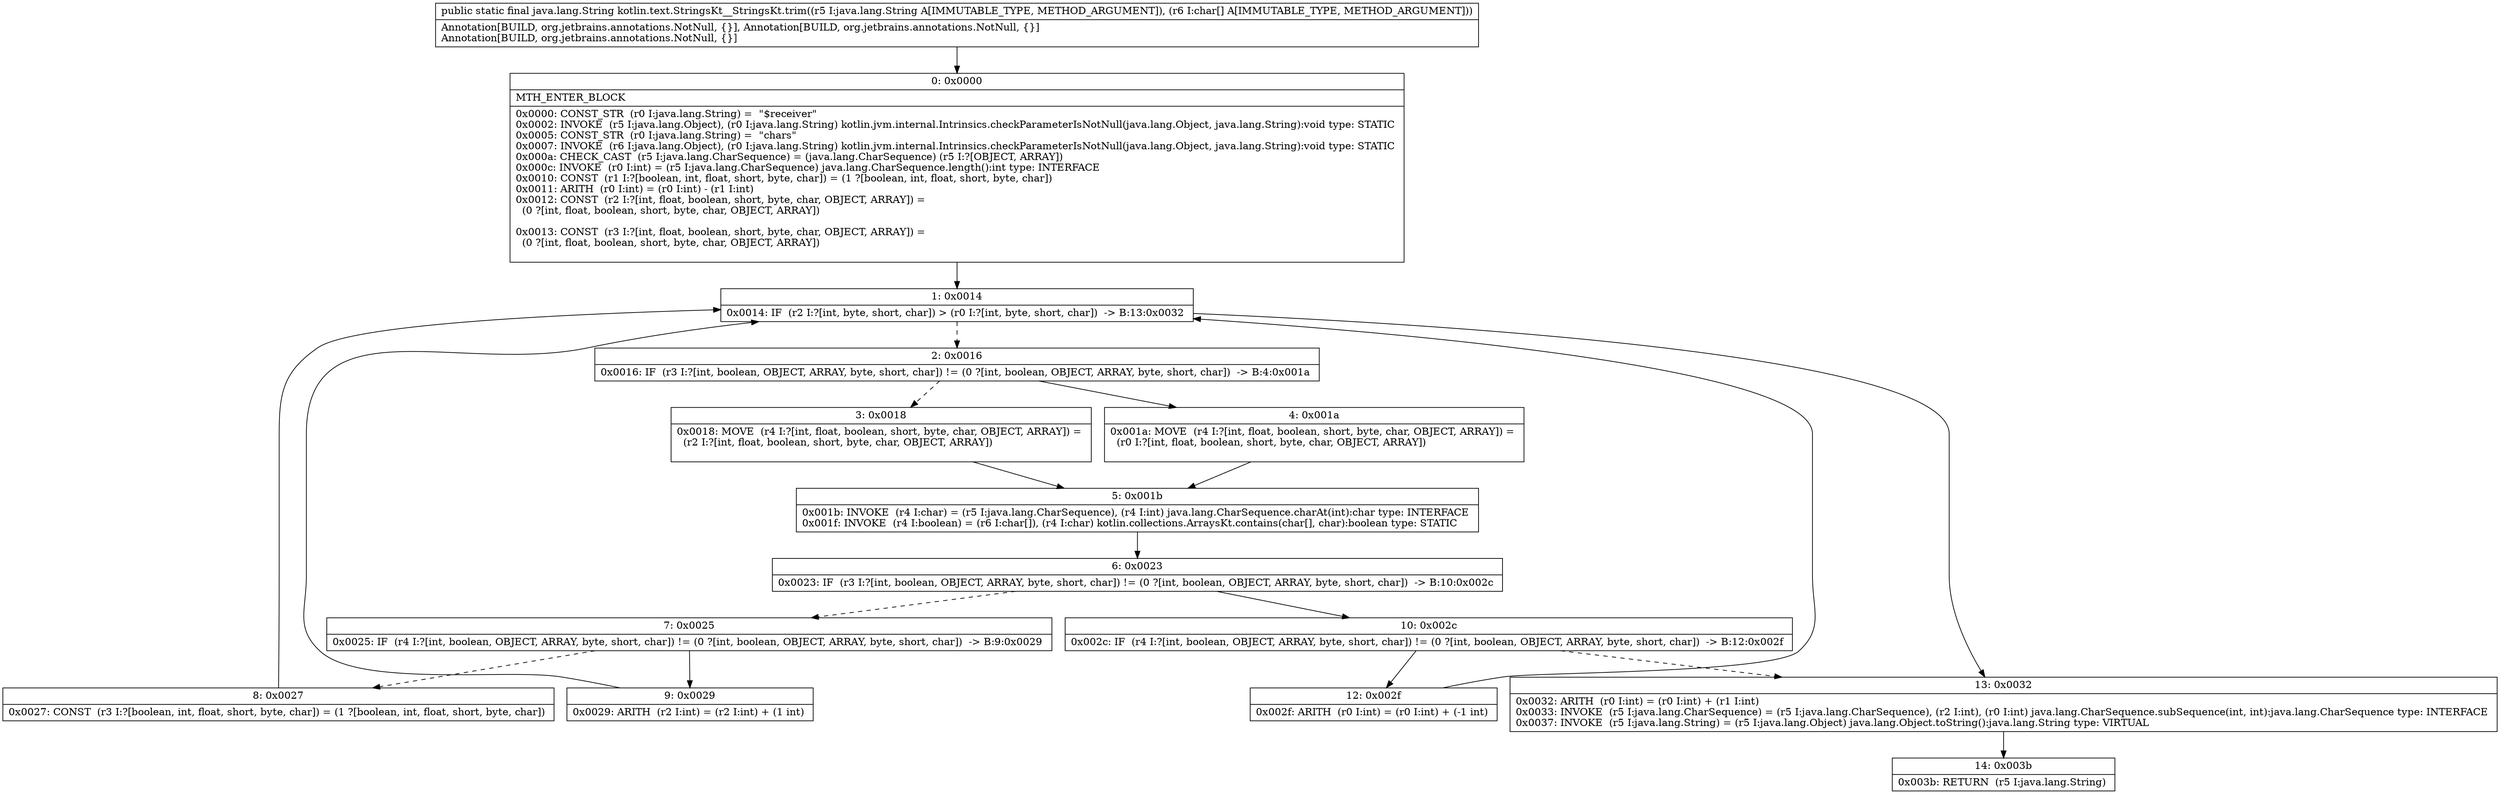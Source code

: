 digraph "CFG forkotlin.text.StringsKt__StringsKt.trim(Ljava\/lang\/String;[C)Ljava\/lang\/String;" {
Node_0 [shape=record,label="{0\:\ 0x0000|MTH_ENTER_BLOCK\l|0x0000: CONST_STR  (r0 I:java.lang.String) =  \"$receiver\" \l0x0002: INVOKE  (r5 I:java.lang.Object), (r0 I:java.lang.String) kotlin.jvm.internal.Intrinsics.checkParameterIsNotNull(java.lang.Object, java.lang.String):void type: STATIC \l0x0005: CONST_STR  (r0 I:java.lang.String) =  \"chars\" \l0x0007: INVOKE  (r6 I:java.lang.Object), (r0 I:java.lang.String) kotlin.jvm.internal.Intrinsics.checkParameterIsNotNull(java.lang.Object, java.lang.String):void type: STATIC \l0x000a: CHECK_CAST  (r5 I:java.lang.CharSequence) = (java.lang.CharSequence) (r5 I:?[OBJECT, ARRAY]) \l0x000c: INVOKE  (r0 I:int) = (r5 I:java.lang.CharSequence) java.lang.CharSequence.length():int type: INTERFACE \l0x0010: CONST  (r1 I:?[boolean, int, float, short, byte, char]) = (1 ?[boolean, int, float, short, byte, char]) \l0x0011: ARITH  (r0 I:int) = (r0 I:int) \- (r1 I:int) \l0x0012: CONST  (r2 I:?[int, float, boolean, short, byte, char, OBJECT, ARRAY]) = \l  (0 ?[int, float, boolean, short, byte, char, OBJECT, ARRAY])\l \l0x0013: CONST  (r3 I:?[int, float, boolean, short, byte, char, OBJECT, ARRAY]) = \l  (0 ?[int, float, boolean, short, byte, char, OBJECT, ARRAY])\l \l}"];
Node_1 [shape=record,label="{1\:\ 0x0014|0x0014: IF  (r2 I:?[int, byte, short, char]) \> (r0 I:?[int, byte, short, char])  \-\> B:13:0x0032 \l}"];
Node_2 [shape=record,label="{2\:\ 0x0016|0x0016: IF  (r3 I:?[int, boolean, OBJECT, ARRAY, byte, short, char]) != (0 ?[int, boolean, OBJECT, ARRAY, byte, short, char])  \-\> B:4:0x001a \l}"];
Node_3 [shape=record,label="{3\:\ 0x0018|0x0018: MOVE  (r4 I:?[int, float, boolean, short, byte, char, OBJECT, ARRAY]) = \l  (r2 I:?[int, float, boolean, short, byte, char, OBJECT, ARRAY])\l \l}"];
Node_4 [shape=record,label="{4\:\ 0x001a|0x001a: MOVE  (r4 I:?[int, float, boolean, short, byte, char, OBJECT, ARRAY]) = \l  (r0 I:?[int, float, boolean, short, byte, char, OBJECT, ARRAY])\l \l}"];
Node_5 [shape=record,label="{5\:\ 0x001b|0x001b: INVOKE  (r4 I:char) = (r5 I:java.lang.CharSequence), (r4 I:int) java.lang.CharSequence.charAt(int):char type: INTERFACE \l0x001f: INVOKE  (r4 I:boolean) = (r6 I:char[]), (r4 I:char) kotlin.collections.ArraysKt.contains(char[], char):boolean type: STATIC \l}"];
Node_6 [shape=record,label="{6\:\ 0x0023|0x0023: IF  (r3 I:?[int, boolean, OBJECT, ARRAY, byte, short, char]) != (0 ?[int, boolean, OBJECT, ARRAY, byte, short, char])  \-\> B:10:0x002c \l}"];
Node_7 [shape=record,label="{7\:\ 0x0025|0x0025: IF  (r4 I:?[int, boolean, OBJECT, ARRAY, byte, short, char]) != (0 ?[int, boolean, OBJECT, ARRAY, byte, short, char])  \-\> B:9:0x0029 \l}"];
Node_8 [shape=record,label="{8\:\ 0x0027|0x0027: CONST  (r3 I:?[boolean, int, float, short, byte, char]) = (1 ?[boolean, int, float, short, byte, char]) \l}"];
Node_9 [shape=record,label="{9\:\ 0x0029|0x0029: ARITH  (r2 I:int) = (r2 I:int) + (1 int) \l}"];
Node_10 [shape=record,label="{10\:\ 0x002c|0x002c: IF  (r4 I:?[int, boolean, OBJECT, ARRAY, byte, short, char]) != (0 ?[int, boolean, OBJECT, ARRAY, byte, short, char])  \-\> B:12:0x002f \l}"];
Node_12 [shape=record,label="{12\:\ 0x002f|0x002f: ARITH  (r0 I:int) = (r0 I:int) + (\-1 int) \l}"];
Node_13 [shape=record,label="{13\:\ 0x0032|0x0032: ARITH  (r0 I:int) = (r0 I:int) + (r1 I:int) \l0x0033: INVOKE  (r5 I:java.lang.CharSequence) = (r5 I:java.lang.CharSequence), (r2 I:int), (r0 I:int) java.lang.CharSequence.subSequence(int, int):java.lang.CharSequence type: INTERFACE \l0x0037: INVOKE  (r5 I:java.lang.String) = (r5 I:java.lang.Object) java.lang.Object.toString():java.lang.String type: VIRTUAL \l}"];
Node_14 [shape=record,label="{14\:\ 0x003b|0x003b: RETURN  (r5 I:java.lang.String) \l}"];
MethodNode[shape=record,label="{public static final java.lang.String kotlin.text.StringsKt__StringsKt.trim((r5 I:java.lang.String A[IMMUTABLE_TYPE, METHOD_ARGUMENT]), (r6 I:char[] A[IMMUTABLE_TYPE, METHOD_ARGUMENT]))  | Annotation[BUILD, org.jetbrains.annotations.NotNull, \{\}], Annotation[BUILD, org.jetbrains.annotations.NotNull, \{\}]\lAnnotation[BUILD, org.jetbrains.annotations.NotNull, \{\}]\l}"];
MethodNode -> Node_0;
Node_0 -> Node_1;
Node_1 -> Node_2[style=dashed];
Node_1 -> Node_13;
Node_2 -> Node_3[style=dashed];
Node_2 -> Node_4;
Node_3 -> Node_5;
Node_4 -> Node_5;
Node_5 -> Node_6;
Node_6 -> Node_7[style=dashed];
Node_6 -> Node_10;
Node_7 -> Node_8[style=dashed];
Node_7 -> Node_9;
Node_8 -> Node_1;
Node_9 -> Node_1;
Node_10 -> Node_12;
Node_10 -> Node_13[style=dashed];
Node_12 -> Node_1;
Node_13 -> Node_14;
}

